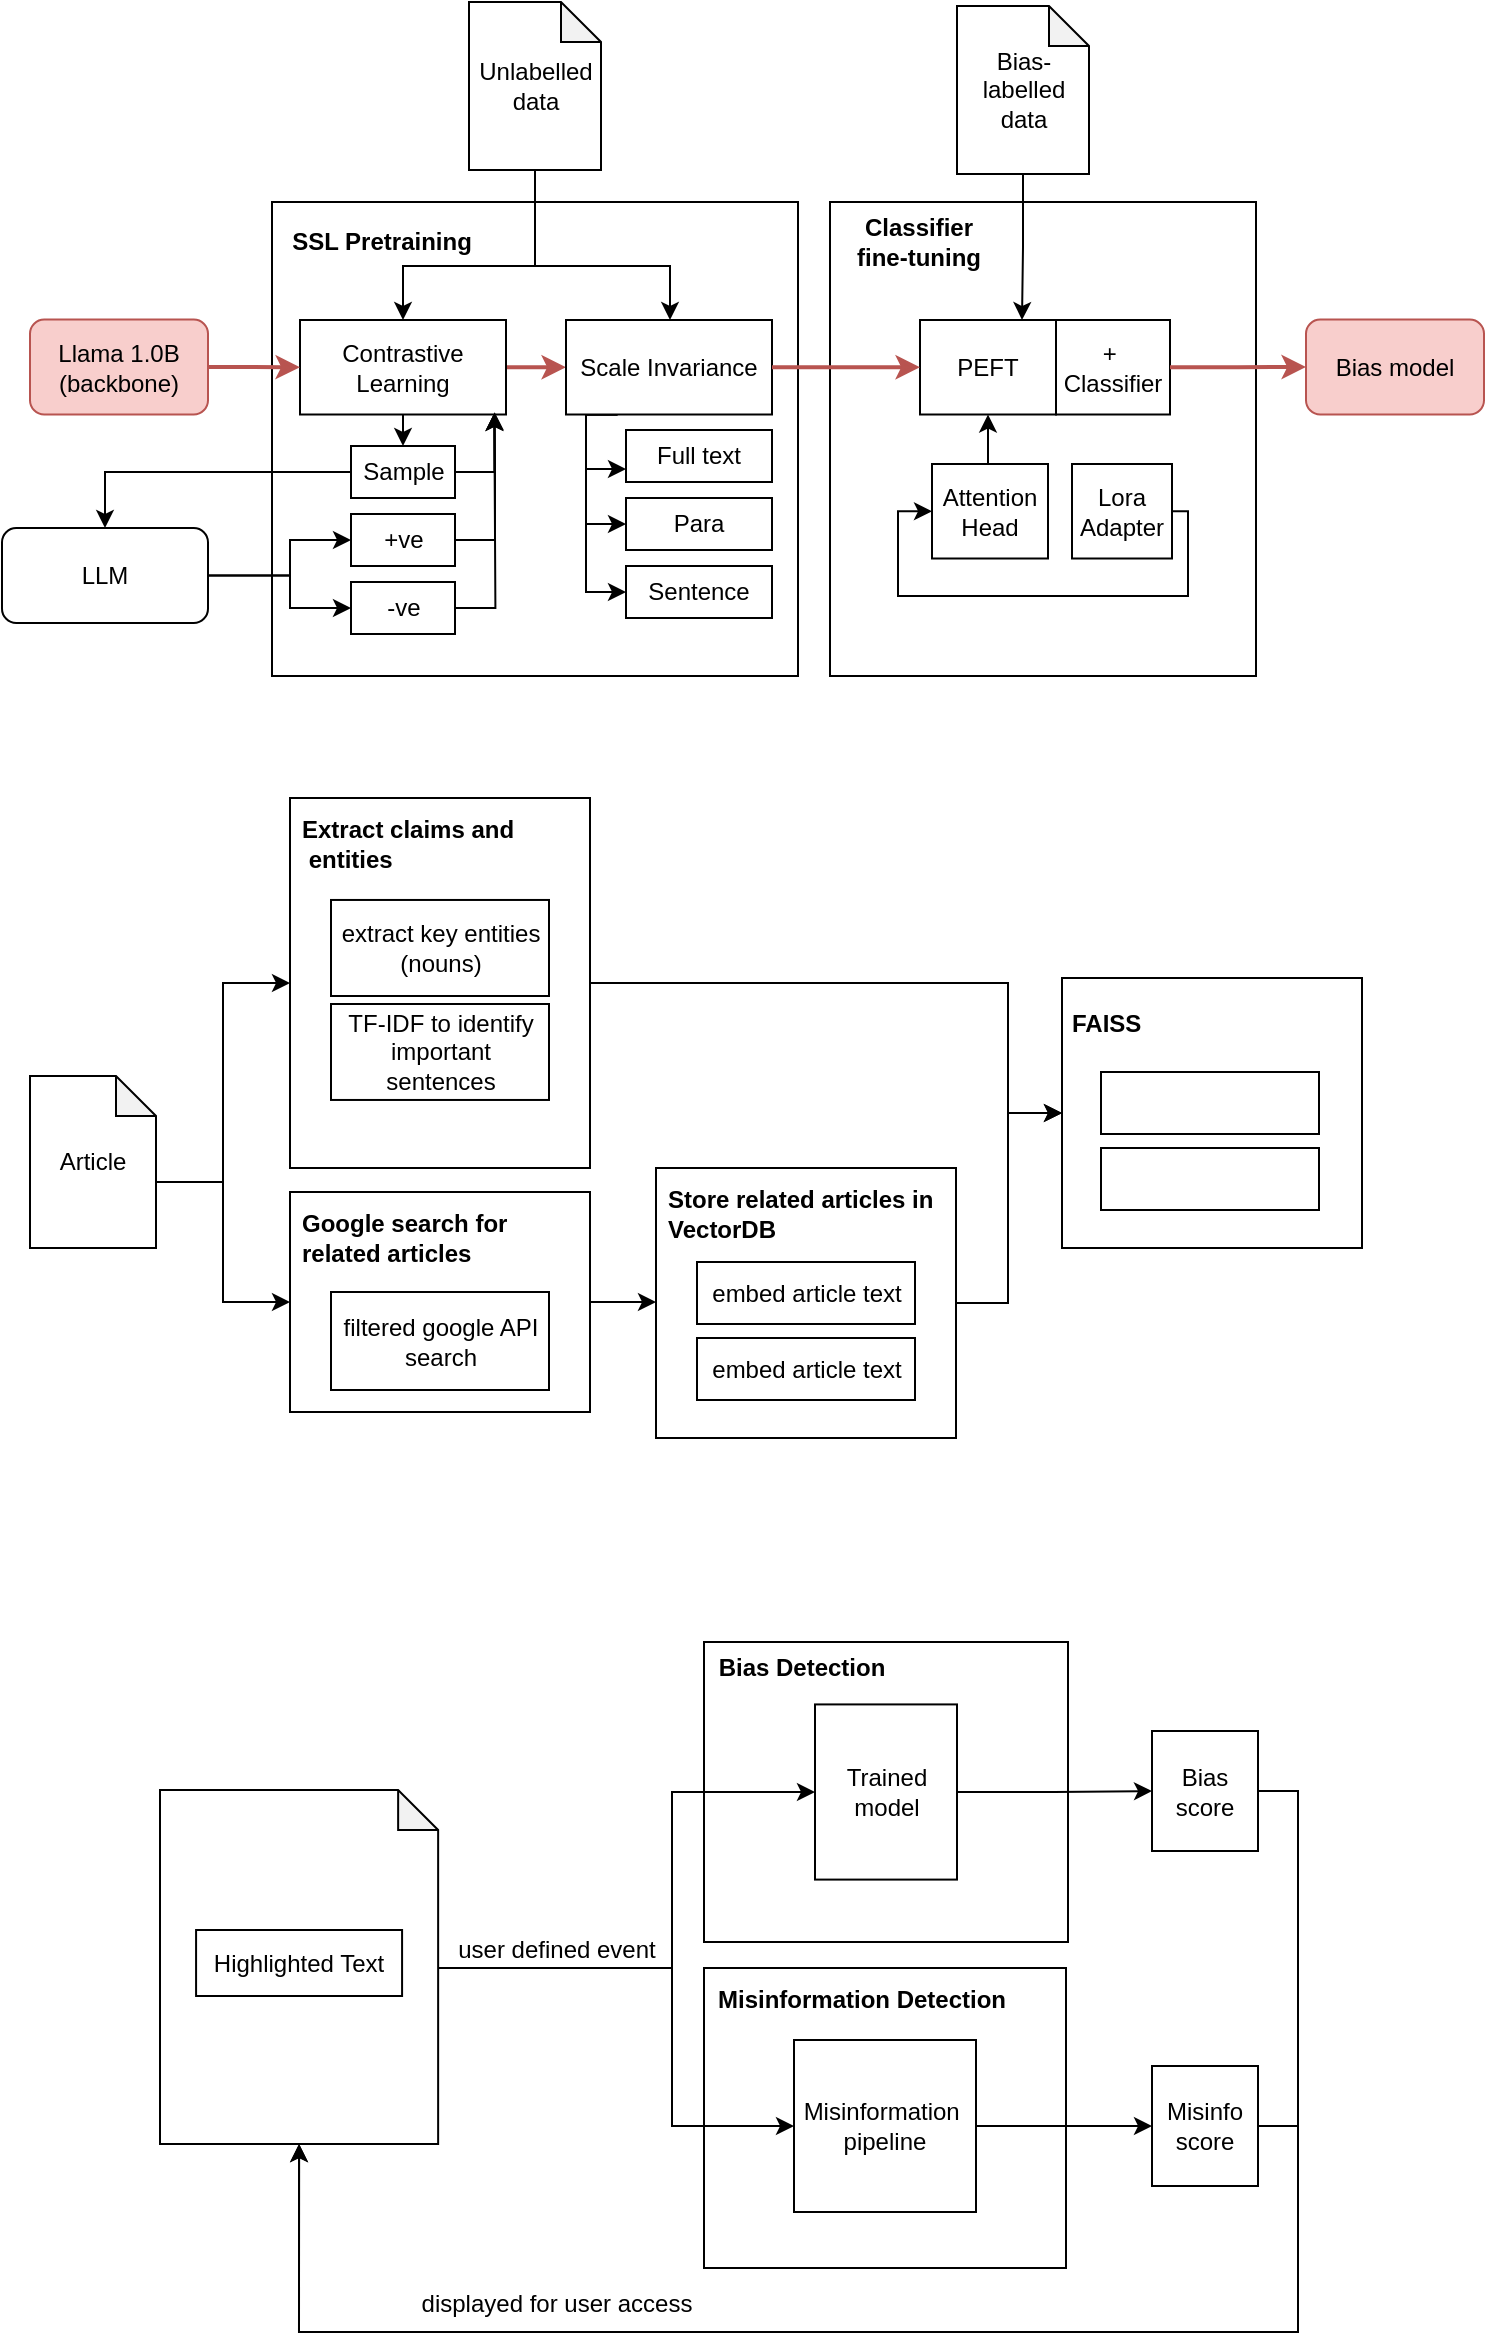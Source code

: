<mxfile version="26.0.16">
  <diagram name="Page-1" id="9Bia6ibFdOrg1GPMHm58">
    <mxGraphModel dx="1195" dy="643" grid="0" gridSize="10" guides="1" tooltips="1" connect="1" arrows="1" fold="1" page="0" pageScale="1" pageWidth="827" pageHeight="1169" math="0" shadow="0">
      <root>
        <mxCell id="0" />
        <mxCell id="1" parent="0" />
        <mxCell id="3uAdCKP51J_CVrvJTmnT-3" value="" style="group" parent="1" vertex="1" connectable="0">
          <mxGeometry x="176" y="165" width="263" height="237" as="geometry" />
        </mxCell>
        <mxCell id="3uAdCKP51J_CVrvJTmnT-1" value="" style="rounded=0;whiteSpace=wrap;html=1;" parent="3uAdCKP51J_CVrvJTmnT-3" vertex="1">
          <mxGeometry width="263" height="237" as="geometry" />
        </mxCell>
        <mxCell id="3uAdCKP51J_CVrvJTmnT-2" value="SSL Pretraining" style="text;html=1;align=center;verticalAlign=middle;whiteSpace=wrap;rounded=0;fontStyle=1" parent="3uAdCKP51J_CVrvJTmnT-3" vertex="1">
          <mxGeometry x="3.72" y="5" width="102.28" height="30" as="geometry" />
        </mxCell>
        <mxCell id="YknameOXMy4EFTPiAXg9-14" style="edgeStyle=orthogonalEdgeStyle;rounded=0;orthogonalLoop=1;jettySize=auto;html=1;exitX=1;exitY=0.5;exitDx=0;exitDy=0;entryX=0;entryY=0.5;entryDx=0;entryDy=0;fillColor=#f8cecc;strokeColor=#b85450;strokeWidth=2;" edge="1" parent="3uAdCKP51J_CVrvJTmnT-3" source="3uAdCKP51J_CVrvJTmnT-13" target="3uAdCKP51J_CVrvJTmnT-14">
          <mxGeometry relative="1" as="geometry" />
        </mxCell>
        <mxCell id="YknameOXMy4EFTPiAXg9-29" style="edgeStyle=orthogonalEdgeStyle;rounded=0;orthogonalLoop=1;jettySize=auto;html=1;exitX=0.5;exitY=1;exitDx=0;exitDy=0;entryX=0.5;entryY=0;entryDx=0;entryDy=0;" edge="1" parent="3uAdCKP51J_CVrvJTmnT-3" source="3uAdCKP51J_CVrvJTmnT-13" target="YknameOXMy4EFTPiAXg9-28">
          <mxGeometry relative="1" as="geometry" />
        </mxCell>
        <mxCell id="3uAdCKP51J_CVrvJTmnT-13" value="Contrastive Learning" style="rounded=0;whiteSpace=wrap;html=1;" parent="3uAdCKP51J_CVrvJTmnT-3" vertex="1">
          <mxGeometry x="14" y="59" width="103" height="47.25" as="geometry" />
        </mxCell>
        <mxCell id="YknameOXMy4EFTPiAXg9-8" style="edgeStyle=orthogonalEdgeStyle;rounded=0;orthogonalLoop=1;jettySize=auto;html=1;exitX=0.25;exitY=1;exitDx=0;exitDy=0;entryX=0;entryY=0.75;entryDx=0;entryDy=0;" edge="1" parent="3uAdCKP51J_CVrvJTmnT-3" source="3uAdCKP51J_CVrvJTmnT-14" target="YknameOXMy4EFTPiAXg9-3">
          <mxGeometry relative="1" as="geometry">
            <Array as="points">
              <mxPoint x="157" y="106" />
              <mxPoint x="157" y="134" />
            </Array>
          </mxGeometry>
        </mxCell>
        <mxCell id="YknameOXMy4EFTPiAXg9-10" style="edgeStyle=orthogonalEdgeStyle;rounded=0;orthogonalLoop=1;jettySize=auto;html=1;exitX=0.25;exitY=1;exitDx=0;exitDy=0;entryX=0;entryY=0.5;entryDx=0;entryDy=0;" edge="1" parent="3uAdCKP51J_CVrvJTmnT-3" source="3uAdCKP51J_CVrvJTmnT-14" target="YknameOXMy4EFTPiAXg9-7">
          <mxGeometry relative="1" as="geometry">
            <Array as="points">
              <mxPoint x="157" y="106" />
              <mxPoint x="157" y="195" />
            </Array>
          </mxGeometry>
        </mxCell>
        <mxCell id="YknameOXMy4EFTPiAXg9-11" style="edgeStyle=orthogonalEdgeStyle;rounded=0;orthogonalLoop=1;jettySize=auto;html=1;exitX=0.25;exitY=1;exitDx=0;exitDy=0;entryX=0;entryY=0.5;entryDx=0;entryDy=0;" edge="1" parent="3uAdCKP51J_CVrvJTmnT-3" source="3uAdCKP51J_CVrvJTmnT-14" target="YknameOXMy4EFTPiAXg9-6">
          <mxGeometry relative="1" as="geometry">
            <Array as="points">
              <mxPoint x="157" y="106" />
              <mxPoint x="157" y="161" />
            </Array>
          </mxGeometry>
        </mxCell>
        <mxCell id="3uAdCKP51J_CVrvJTmnT-14" value="Scale Invariance" style="rounded=0;whiteSpace=wrap;html=1;" parent="3uAdCKP51J_CVrvJTmnT-3" vertex="1">
          <mxGeometry x="147" y="59" width="103" height="47.25" as="geometry" />
        </mxCell>
        <mxCell id="YknameOXMy4EFTPiAXg9-3" value="Full text" style="rounded=0;whiteSpace=wrap;html=1;" vertex="1" parent="3uAdCKP51J_CVrvJTmnT-3">
          <mxGeometry x="177" y="114" width="73" height="26" as="geometry" />
        </mxCell>
        <mxCell id="YknameOXMy4EFTPiAXg9-6" value="Para" style="rounded=0;whiteSpace=wrap;html=1;" vertex="1" parent="3uAdCKP51J_CVrvJTmnT-3">
          <mxGeometry x="177" y="148" width="73" height="26" as="geometry" />
        </mxCell>
        <mxCell id="YknameOXMy4EFTPiAXg9-7" value="Sentence" style="rounded=0;whiteSpace=wrap;html=1;" vertex="1" parent="3uAdCKP51J_CVrvJTmnT-3">
          <mxGeometry x="177" y="182" width="73" height="26" as="geometry" />
        </mxCell>
        <mxCell id="YknameOXMy4EFTPiAXg9-51" style="edgeStyle=orthogonalEdgeStyle;rounded=0;orthogonalLoop=1;jettySize=auto;html=1;exitX=1;exitY=0.5;exitDx=0;exitDy=0;" edge="1" parent="3uAdCKP51J_CVrvJTmnT-3" source="YknameOXMy4EFTPiAXg9-28">
          <mxGeometry relative="1" as="geometry">
            <mxPoint x="111.167" y="105.444" as="targetPoint" />
          </mxGeometry>
        </mxCell>
        <mxCell id="YknameOXMy4EFTPiAXg9-28" value="Sample" style="rounded=0;whiteSpace=wrap;html=1;" vertex="1" parent="3uAdCKP51J_CVrvJTmnT-3">
          <mxGeometry x="39.5" y="122" width="52" height="26" as="geometry" />
        </mxCell>
        <mxCell id="YknameOXMy4EFTPiAXg9-45" value="+ve" style="rounded=0;whiteSpace=wrap;html=1;" vertex="1" parent="3uAdCKP51J_CVrvJTmnT-3">
          <mxGeometry x="39.5" y="156" width="52" height="26" as="geometry" />
        </mxCell>
        <mxCell id="YknameOXMy4EFTPiAXg9-50" style="edgeStyle=orthogonalEdgeStyle;rounded=0;orthogonalLoop=1;jettySize=auto;html=1;exitX=1;exitY=0.5;exitDx=0;exitDy=0;" edge="1" parent="3uAdCKP51J_CVrvJTmnT-3" source="YknameOXMy4EFTPiAXg9-46">
          <mxGeometry relative="1" as="geometry">
            <mxPoint x="111.167" y="105.444" as="targetPoint" />
          </mxGeometry>
        </mxCell>
        <mxCell id="YknameOXMy4EFTPiAXg9-46" value="-ve" style="rounded=0;whiteSpace=wrap;html=1;" vertex="1" parent="3uAdCKP51J_CVrvJTmnT-3">
          <mxGeometry x="39.5" y="190" width="52" height="26" as="geometry" />
        </mxCell>
        <mxCell id="YknameOXMy4EFTPiAXg9-49" style="edgeStyle=orthogonalEdgeStyle;rounded=0;orthogonalLoop=1;jettySize=auto;html=1;exitX=1;exitY=0.5;exitDx=0;exitDy=0;entryX=0.945;entryY=0.975;entryDx=0;entryDy=0;entryPerimeter=0;" edge="1" parent="3uAdCKP51J_CVrvJTmnT-3" source="YknameOXMy4EFTPiAXg9-45" target="3uAdCKP51J_CVrvJTmnT-13">
          <mxGeometry relative="1" as="geometry" />
        </mxCell>
        <mxCell id="3uAdCKP51J_CVrvJTmnT-6" value="" style="group" parent="1" vertex="1" connectable="0">
          <mxGeometry x="455" y="165" width="263" height="237" as="geometry" />
        </mxCell>
        <mxCell id="3uAdCKP51J_CVrvJTmnT-7" value="" style="rounded=0;whiteSpace=wrap;html=1;" parent="3uAdCKP51J_CVrvJTmnT-6" vertex="1">
          <mxGeometry width="213" height="237" as="geometry" />
        </mxCell>
        <mxCell id="3uAdCKP51J_CVrvJTmnT-8" value="&lt;b&gt;Classifier fine-tuning&lt;/b&gt;" style="text;html=1;align=center;verticalAlign=middle;whiteSpace=wrap;rounded=0;" parent="3uAdCKP51J_CVrvJTmnT-6" vertex="1">
          <mxGeometry x="3.72" y="5" width="81.28" height="30" as="geometry" />
        </mxCell>
        <mxCell id="YknameOXMy4EFTPiAXg9-55" value="PEFT" style="rounded=0;whiteSpace=wrap;html=1;" vertex="1" parent="3uAdCKP51J_CVrvJTmnT-6">
          <mxGeometry x="45" y="59" width="68" height="47.25" as="geometry" />
        </mxCell>
        <mxCell id="YknameOXMy4EFTPiAXg9-58" value="+&amp;nbsp;&lt;div&gt;Classifier&lt;/div&gt;" style="rounded=0;whiteSpace=wrap;html=1;" vertex="1" parent="3uAdCKP51J_CVrvJTmnT-6">
          <mxGeometry x="113" y="59" width="57" height="47.25" as="geometry" />
        </mxCell>
        <mxCell id="YknameOXMy4EFTPiAXg9-65" value="" style="group" vertex="1" connectable="0" parent="3uAdCKP51J_CVrvJTmnT-6">
          <mxGeometry x="82" y="131" width="108" height="47.25" as="geometry" />
        </mxCell>
        <mxCell id="YknameOXMy4EFTPiAXg9-60" value="Lora Adapter" style="rounded=0;whiteSpace=wrap;html=1;" vertex="1" parent="YknameOXMy4EFTPiAXg9-65">
          <mxGeometry x="39" width="50" height="47.25" as="geometry" />
        </mxCell>
        <mxCell id="YknameOXMy4EFTPiAXg9-61" value="Attention Head" style="rounded=0;whiteSpace=wrap;html=1;" vertex="1" parent="YknameOXMy4EFTPiAXg9-65">
          <mxGeometry x="-31" width="58" height="47.25" as="geometry" />
        </mxCell>
        <mxCell id="YknameOXMy4EFTPiAXg9-63" style="edgeStyle=orthogonalEdgeStyle;rounded=0;orthogonalLoop=1;jettySize=auto;html=1;exitX=1;exitY=0.5;exitDx=0;exitDy=0;entryX=0;entryY=0.5;entryDx=0;entryDy=0;" edge="1" parent="YknameOXMy4EFTPiAXg9-65" source="YknameOXMy4EFTPiAXg9-60" target="YknameOXMy4EFTPiAXg9-61">
          <mxGeometry relative="1" as="geometry">
            <Array as="points">
              <mxPoint x="97" y="24" />
              <mxPoint x="97" y="66" />
              <mxPoint x="-48" y="66" />
              <mxPoint x="-48" y="24" />
            </Array>
          </mxGeometry>
        </mxCell>
        <mxCell id="Vy3Y-UkOtOBgE4EE4kc7-1" value="" style="edgeStyle=orthogonalEdgeStyle;rounded=0;orthogonalLoop=1;jettySize=auto;html=1;exitX=0.5;exitY=0;exitDx=0;exitDy=0;entryX=0.5;entryY=1;entryDx=0;entryDy=0;" edge="1" parent="3uAdCKP51J_CVrvJTmnT-6" source="YknameOXMy4EFTPiAXg9-61" target="YknameOXMy4EFTPiAXg9-55">
          <mxGeometry relative="1" as="geometry">
            <Array as="points" />
          </mxGeometry>
        </mxCell>
        <mxCell id="YknameOXMy4EFTPiAXg9-1" style="edgeStyle=orthogonalEdgeStyle;rounded=0;orthogonalLoop=1;jettySize=auto;html=1;exitX=0.5;exitY=1;exitDx=0;exitDy=0;exitPerimeter=0;entryX=0.5;entryY=0;entryDx=0;entryDy=0;" edge="1" parent="1" source="3uAdCKP51J_CVrvJTmnT-9" target="3uAdCKP51J_CVrvJTmnT-13">
          <mxGeometry relative="1" as="geometry">
            <Array as="points">
              <mxPoint x="307" y="197" />
              <mxPoint x="241" y="197" />
            </Array>
          </mxGeometry>
        </mxCell>
        <mxCell id="YknameOXMy4EFTPiAXg9-2" style="edgeStyle=orthogonalEdgeStyle;rounded=0;orthogonalLoop=1;jettySize=auto;html=1;exitX=0.5;exitY=1;exitDx=0;exitDy=0;exitPerimeter=0;" edge="1" parent="1" source="3uAdCKP51J_CVrvJTmnT-9" target="3uAdCKP51J_CVrvJTmnT-14">
          <mxGeometry relative="1" as="geometry">
            <Array as="points">
              <mxPoint x="307" y="197" />
              <mxPoint x="375" y="197" />
            </Array>
          </mxGeometry>
        </mxCell>
        <mxCell id="3uAdCKP51J_CVrvJTmnT-9" value="Unlabelled data" style="shape=note;whiteSpace=wrap;html=1;backgroundOutline=1;darkOpacity=0.05;size=20;" parent="1" vertex="1">
          <mxGeometry x="274.5" y="65" width="66" height="84" as="geometry" />
        </mxCell>
        <mxCell id="YknameOXMy4EFTPiAXg9-56" style="edgeStyle=orthogonalEdgeStyle;rounded=0;orthogonalLoop=1;jettySize=auto;html=1;exitX=0.5;exitY=1;exitDx=0;exitDy=0;exitPerimeter=0;entryX=0.75;entryY=0;entryDx=0;entryDy=0;" edge="1" parent="1" source="3uAdCKP51J_CVrvJTmnT-10" target="YknameOXMy4EFTPiAXg9-55">
          <mxGeometry relative="1" as="geometry" />
        </mxCell>
        <mxCell id="3uAdCKP51J_CVrvJTmnT-10" value="Bias-labelled data" style="shape=note;whiteSpace=wrap;html=1;backgroundOutline=1;darkOpacity=0.05;size=20;" parent="1" vertex="1">
          <mxGeometry x="518.5" y="67" width="66" height="84" as="geometry" />
        </mxCell>
        <mxCell id="YknameOXMy4EFTPiAXg9-47" style="edgeStyle=orthogonalEdgeStyle;rounded=0;orthogonalLoop=1;jettySize=auto;html=1;exitX=1;exitY=0.5;exitDx=0;exitDy=0;entryX=0;entryY=0.5;entryDx=0;entryDy=0;" edge="1" parent="1" source="3uAdCKP51J_CVrvJTmnT-12" target="YknameOXMy4EFTPiAXg9-45">
          <mxGeometry relative="1" as="geometry">
            <Array as="points">
              <mxPoint x="185" y="352" />
              <mxPoint x="185" y="334" />
            </Array>
          </mxGeometry>
        </mxCell>
        <mxCell id="YknameOXMy4EFTPiAXg9-48" style="edgeStyle=orthogonalEdgeStyle;rounded=0;orthogonalLoop=1;jettySize=auto;html=1;exitX=1;exitY=0.5;exitDx=0;exitDy=0;entryX=0;entryY=0.5;entryDx=0;entryDy=0;" edge="1" parent="1" source="3uAdCKP51J_CVrvJTmnT-12" target="YknameOXMy4EFTPiAXg9-46">
          <mxGeometry relative="1" as="geometry">
            <Array as="points">
              <mxPoint x="185" y="352" />
              <mxPoint x="185" y="368" />
            </Array>
          </mxGeometry>
        </mxCell>
        <mxCell id="3uAdCKP51J_CVrvJTmnT-12" value="LLM" style="rounded=1;whiteSpace=wrap;html=1;" parent="1" vertex="1">
          <mxGeometry x="41" y="328" width="103" height="47.5" as="geometry" />
        </mxCell>
        <mxCell id="YknameOXMy4EFTPiAXg9-13" style="edgeStyle=orthogonalEdgeStyle;rounded=0;orthogonalLoop=1;jettySize=auto;html=1;exitX=1;exitY=0.5;exitDx=0;exitDy=0;entryX=0;entryY=0.5;entryDx=0;entryDy=0;fillColor=#f8cecc;strokeColor=#b85450;strokeWidth=2;" edge="1" parent="1" source="YknameOXMy4EFTPiAXg9-12" target="3uAdCKP51J_CVrvJTmnT-13">
          <mxGeometry relative="1" as="geometry" />
        </mxCell>
        <mxCell id="YknameOXMy4EFTPiAXg9-12" value="Llama 1.0B (backbone)" style="rounded=1;whiteSpace=wrap;html=1;fillColor=#f8cecc;strokeColor=#b85450;" vertex="1" parent="1">
          <mxGeometry x="55" y="223.75" width="89" height="47.5" as="geometry" />
        </mxCell>
        <mxCell id="YknameOXMy4EFTPiAXg9-30" style="edgeStyle=orthogonalEdgeStyle;rounded=0;orthogonalLoop=1;jettySize=auto;html=1;exitX=0;exitY=0.5;exitDx=0;exitDy=0;entryX=0.5;entryY=0;entryDx=0;entryDy=0;" edge="1" parent="1" source="YknameOXMy4EFTPiAXg9-28" target="3uAdCKP51J_CVrvJTmnT-12">
          <mxGeometry relative="1" as="geometry">
            <Array as="points">
              <mxPoint x="93" y="300" />
            </Array>
          </mxGeometry>
        </mxCell>
        <mxCell id="YknameOXMy4EFTPiAXg9-52" value="" style="group" vertex="1" connectable="0" parent="1">
          <mxGeometry x="392" y="885" width="263" height="150" as="geometry" />
        </mxCell>
        <mxCell id="YknameOXMy4EFTPiAXg9-53" value="" style="rounded=0;whiteSpace=wrap;html=1;" vertex="1" parent="YknameOXMy4EFTPiAXg9-52">
          <mxGeometry width="182" height="150.0" as="geometry" />
        </mxCell>
        <mxCell id="YknameOXMy4EFTPiAXg9-54" value="&lt;b&gt;Bias Detection&lt;/b&gt;" style="text;html=1;align=center;verticalAlign=middle;whiteSpace=wrap;rounded=0;" vertex="1" parent="YknameOXMy4EFTPiAXg9-52">
          <mxGeometry x="3.72" y="3.165" width="90.28" height="18.987" as="geometry" />
        </mxCell>
        <mxCell id="YknameOXMy4EFTPiAXg9-74" value="Trained model" style="rounded=0;whiteSpace=wrap;html=1;" vertex="1" parent="YknameOXMy4EFTPiAXg9-52">
          <mxGeometry x="55.5" y="31.208" width="71" height="87.584" as="geometry" />
        </mxCell>
        <mxCell id="YknameOXMy4EFTPiAXg9-57" style="edgeStyle=orthogonalEdgeStyle;rounded=0;orthogonalLoop=1;jettySize=auto;html=1;exitX=1;exitY=0.5;exitDx=0;exitDy=0;entryX=0;entryY=0.5;entryDx=0;entryDy=0;fillColor=#f8cecc;strokeColor=#b85450;strokeWidth=2;" edge="1" parent="1" source="3uAdCKP51J_CVrvJTmnT-14" target="YknameOXMy4EFTPiAXg9-55">
          <mxGeometry relative="1" as="geometry">
            <Array as="points">
              <mxPoint x="449" y="248" />
              <mxPoint x="449" y="248" />
            </Array>
          </mxGeometry>
        </mxCell>
        <mxCell id="YknameOXMy4EFTPiAXg9-66" value="" style="group" vertex="1" connectable="0" parent="1">
          <mxGeometry x="392" y="1048" width="181" height="150" as="geometry" />
        </mxCell>
        <mxCell id="YknameOXMy4EFTPiAXg9-67" value="" style="rounded=0;whiteSpace=wrap;html=1;" vertex="1" parent="YknameOXMy4EFTPiAXg9-66">
          <mxGeometry width="181" height="150" as="geometry" />
        </mxCell>
        <mxCell id="YknameOXMy4EFTPiAXg9-68" value="&lt;b&gt;Misinformation Detection&lt;/b&gt;" style="text;html=1;align=center;verticalAlign=middle;whiteSpace=wrap;rounded=0;" vertex="1" parent="YknameOXMy4EFTPiAXg9-66">
          <mxGeometry x="2.56" y="2.23" width="152.44" height="27.77" as="geometry" />
        </mxCell>
        <mxCell id="YknameOXMy4EFTPiAXg9-79" value="Misinformation&amp;nbsp;&lt;div&gt;pipeline&lt;/div&gt;" style="rounded=0;whiteSpace=wrap;html=1;" vertex="1" parent="YknameOXMy4EFTPiAXg9-66">
          <mxGeometry x="45" y="36" width="91" height="86" as="geometry" />
        </mxCell>
        <mxCell id="YknameOXMy4EFTPiAXg9-71" style="edgeStyle=orthogonalEdgeStyle;rounded=0;orthogonalLoop=1;jettySize=auto;html=1;exitX=1;exitY=0.5;exitDx=0;exitDy=0;entryX=0;entryY=0.5;entryDx=0;entryDy=0;" edge="1" parent="1" source="YknameOXMy4EFTPiAXg9-70" target="YknameOXMy4EFTPiAXg9-74">
          <mxGeometry relative="1" as="geometry">
            <Array as="points">
              <mxPoint x="241" y="1048" />
              <mxPoint x="376" y="1048" />
              <mxPoint x="376" y="960" />
            </Array>
          </mxGeometry>
        </mxCell>
        <mxCell id="YknameOXMy4EFTPiAXg9-72" style="edgeStyle=orthogonalEdgeStyle;rounded=0;orthogonalLoop=1;jettySize=auto;html=1;exitX=1;exitY=0.5;exitDx=0;exitDy=0;entryX=0;entryY=0.5;entryDx=0;entryDy=0;" edge="1" parent="1" source="YknameOXMy4EFTPiAXg9-70" target="YknameOXMy4EFTPiAXg9-79">
          <mxGeometry relative="1" as="geometry">
            <Array as="points">
              <mxPoint x="241" y="1048" />
              <mxPoint x="376" y="1048" />
              <mxPoint x="376" y="1127" />
            </Array>
          </mxGeometry>
        </mxCell>
        <mxCell id="YknameOXMy4EFTPiAXg9-73" value="" style="group" vertex="1" connectable="0" parent="1">
          <mxGeometry x="120" y="959" width="139.07" height="177" as="geometry" />
        </mxCell>
        <mxCell id="YknameOXMy4EFTPiAXg9-69" value="" style="shape=note;whiteSpace=wrap;html=1;backgroundOutline=1;darkOpacity=0.05;size=20;align=center;" vertex="1" parent="YknameOXMy4EFTPiAXg9-73">
          <mxGeometry width="139.07" height="177" as="geometry" />
        </mxCell>
        <mxCell id="YknameOXMy4EFTPiAXg9-70" value="Highlighted Text" style="rounded=0;whiteSpace=wrap;html=1;" vertex="1" parent="YknameOXMy4EFTPiAXg9-73">
          <mxGeometry x="18.04" y="70" width="103" height="33" as="geometry" />
        </mxCell>
        <mxCell id="YknameOXMy4EFTPiAXg9-77" value="Bias score" style="rounded=0;whiteSpace=wrap;html=1;" vertex="1" parent="1">
          <mxGeometry x="616" y="929.5" width="53" height="60" as="geometry" />
        </mxCell>
        <mxCell id="YknameOXMy4EFTPiAXg9-75" style="edgeStyle=orthogonalEdgeStyle;rounded=0;orthogonalLoop=1;jettySize=auto;html=1;exitX=1;exitY=0.5;exitDx=0;exitDy=0;entryX=0;entryY=0.5;entryDx=0;entryDy=0;" edge="1" parent="1" source="YknameOXMy4EFTPiAXg9-74" target="YknameOXMy4EFTPiAXg9-77">
          <mxGeometry relative="1" as="geometry">
            <mxPoint x="612.571" y="959.286" as="targetPoint" />
          </mxGeometry>
        </mxCell>
        <mxCell id="YknameOXMy4EFTPiAXg9-78" value="Misinfo score" style="rounded=0;whiteSpace=wrap;html=1;" vertex="1" parent="1">
          <mxGeometry x="616" y="1097" width="53" height="60" as="geometry" />
        </mxCell>
        <mxCell id="YknameOXMy4EFTPiAXg9-80" value="Bias model" style="rounded=1;whiteSpace=wrap;html=1;fillColor=#f8cecc;strokeColor=#b85450;" vertex="1" parent="1">
          <mxGeometry x="693" y="223.75" width="89" height="47.5" as="geometry" />
        </mxCell>
        <mxCell id="YknameOXMy4EFTPiAXg9-81" style="edgeStyle=orthogonalEdgeStyle;rounded=0;orthogonalLoop=1;jettySize=auto;html=1;exitX=1;exitY=0.5;exitDx=0;exitDy=0;entryX=0;entryY=0.5;entryDx=0;entryDy=0;strokeWidth=2;fillColor=#f8cecc;strokeColor=#b85450;" edge="1" parent="1" source="YknameOXMy4EFTPiAXg9-58" target="YknameOXMy4EFTPiAXg9-80">
          <mxGeometry relative="1" as="geometry" />
        </mxCell>
        <mxCell id="YknameOXMy4EFTPiAXg9-82" style="edgeStyle=orthogonalEdgeStyle;rounded=0;orthogonalLoop=1;jettySize=auto;html=1;exitX=1;exitY=0.5;exitDx=0;exitDy=0;entryX=0;entryY=0.5;entryDx=0;entryDy=0;" edge="1" parent="1" source="YknameOXMy4EFTPiAXg9-79" target="YknameOXMy4EFTPiAXg9-78">
          <mxGeometry relative="1" as="geometry" />
        </mxCell>
        <mxCell id="YknameOXMy4EFTPiAXg9-83" value="user defined event" style="text;html=1;align=center;verticalAlign=middle;resizable=0;points=[];autosize=1;strokeColor=none;fillColor=none;" vertex="1" parent="1">
          <mxGeometry x="259.07" y="1026" width="117" height="26" as="geometry" />
        </mxCell>
        <mxCell id="YknameOXMy4EFTPiAXg9-84" style="edgeStyle=orthogonalEdgeStyle;rounded=0;orthogonalLoop=1;jettySize=auto;html=1;exitX=1;exitY=0.5;exitDx=0;exitDy=0;entryX=0.5;entryY=1;entryDx=0;entryDy=0;entryPerimeter=0;" edge="1" parent="1" source="YknameOXMy4EFTPiAXg9-77" target="YknameOXMy4EFTPiAXg9-69">
          <mxGeometry relative="1" as="geometry">
            <Array as="points">
              <mxPoint x="689" y="960" />
              <mxPoint x="689" y="1230" />
              <mxPoint x="190" y="1230" />
            </Array>
          </mxGeometry>
        </mxCell>
        <mxCell id="YknameOXMy4EFTPiAXg9-85" style="edgeStyle=orthogonalEdgeStyle;rounded=0;orthogonalLoop=1;jettySize=auto;html=1;exitX=1;exitY=0.5;exitDx=0;exitDy=0;entryX=0.5;entryY=1;entryDx=0;entryDy=0;entryPerimeter=0;" edge="1" parent="1" source="YknameOXMy4EFTPiAXg9-78" target="YknameOXMy4EFTPiAXg9-69">
          <mxGeometry relative="1" as="geometry">
            <Array as="points">
              <mxPoint x="689" y="1127" />
              <mxPoint x="689" y="1230" />
              <mxPoint x="190" y="1230" />
            </Array>
          </mxGeometry>
        </mxCell>
        <mxCell id="YknameOXMy4EFTPiAXg9-86" value="displayed for user access" style="text;html=1;align=center;verticalAlign=middle;resizable=0;points=[];autosize=1;strokeColor=none;fillColor=none;" vertex="1" parent="1">
          <mxGeometry x="241.07" y="1203" width="153" height="26" as="geometry" />
        </mxCell>
        <mxCell id="YknameOXMy4EFTPiAXg9-110" value="" style="group" vertex="1" connectable="0" parent="1">
          <mxGeometry x="185" y="463" width="150" height="185" as="geometry" />
        </mxCell>
        <mxCell id="YknameOXMy4EFTPiAXg9-106" value="" style="rounded=0;whiteSpace=wrap;html=1;" vertex="1" parent="YknameOXMy4EFTPiAXg9-110">
          <mxGeometry width="150" height="185" as="geometry" />
        </mxCell>
        <mxCell id="YknameOXMy4EFTPiAXg9-109" value="&lt;span style=&quot;text-wrap-mode: nowrap;&quot;&gt;&lt;b&gt;Extract claims and&lt;/b&gt;&lt;/span&gt;&lt;div&gt;&lt;span style=&quot;text-wrap-mode: nowrap;&quot;&gt;&lt;b&gt;&amp;nbsp;entities&lt;/b&gt;&lt;/span&gt;&lt;/div&gt;" style="text;html=1;align=left;verticalAlign=middle;whiteSpace=wrap;rounded=0;fontStyle=0" vertex="1" parent="YknameOXMy4EFTPiAXg9-110">
          <mxGeometry x="3.99" y="2.47" width="142.01" height="41.53" as="geometry" />
        </mxCell>
        <mxCell id="YknameOXMy4EFTPiAXg9-131" value="extract key entities&lt;br&gt;(nouns)" style="rounded=0;whiteSpace=wrap;html=1;" vertex="1" parent="YknameOXMy4EFTPiAXg9-110">
          <mxGeometry x="20.5" y="50.98" width="109" height="48.02" as="geometry" />
        </mxCell>
        <mxCell id="YknameOXMy4EFTPiAXg9-132" value="TF-IDF to identify important sentences" style="rounded=0;whiteSpace=wrap;html=1;" vertex="1" parent="YknameOXMy4EFTPiAXg9-110">
          <mxGeometry x="20.5" y="103" width="109" height="47.98" as="geometry" />
        </mxCell>
        <mxCell id="YknameOXMy4EFTPiAXg9-111" value="" style="group" vertex="1" connectable="0" parent="1">
          <mxGeometry x="185" y="637" width="150" height="225" as="geometry" />
        </mxCell>
        <mxCell id="YknameOXMy4EFTPiAXg9-112" value="" style="rounded=0;whiteSpace=wrap;html=1;" vertex="1" parent="YknameOXMy4EFTPiAXg9-111">
          <mxGeometry y="23" width="150" height="110" as="geometry" />
        </mxCell>
        <mxCell id="YknameOXMy4EFTPiAXg9-113" value="&lt;span style=&quot;text-wrap-mode: nowrap;&quot;&gt;&lt;b&gt;Google search for&amp;nbsp;&lt;/b&gt;&lt;/span&gt;&lt;div&gt;&lt;span style=&quot;text-wrap-mode: nowrap;&quot;&gt;&lt;b&gt;related articles&amp;nbsp;&lt;/b&gt;&lt;/span&gt;&lt;/div&gt;" style="text;html=1;align=left;verticalAlign=middle;whiteSpace=wrap;rounded=0;fontStyle=0" vertex="1" parent="YknameOXMy4EFTPiAXg9-111">
          <mxGeometry x="3.993" y="26" width="142.014" height="40" as="geometry" />
        </mxCell>
        <mxCell id="YknameOXMy4EFTPiAXg9-133" value="filtered google API search" style="rounded=0;whiteSpace=wrap;html=1;" vertex="1" parent="YknameOXMy4EFTPiAXg9-111">
          <mxGeometry x="20.5" y="73" width="109" height="49" as="geometry" />
        </mxCell>
        <mxCell id="YknameOXMy4EFTPiAXg9-114" value="" style="group" vertex="1" connectable="0" parent="1">
          <mxGeometry x="55" y="602" width="63" height="86" as="geometry" />
        </mxCell>
        <mxCell id="YknameOXMy4EFTPiAXg9-115" value="Article" style="shape=note;whiteSpace=wrap;html=1;backgroundOutline=1;darkOpacity=0.05;size=20;align=center;" vertex="1" parent="YknameOXMy4EFTPiAXg9-114">
          <mxGeometry width="63" height="86" as="geometry" />
        </mxCell>
        <mxCell id="YknameOXMy4EFTPiAXg9-117" style="edgeStyle=orthogonalEdgeStyle;rounded=0;orthogonalLoop=1;jettySize=auto;html=1;exitX=0;exitY=0;exitDx=63;exitDy=53;exitPerimeter=0;entryX=0;entryY=0.5;entryDx=0;entryDy=0;" edge="1" parent="1" source="YknameOXMy4EFTPiAXg9-115" target="YknameOXMy4EFTPiAXg9-106">
          <mxGeometry relative="1" as="geometry" />
        </mxCell>
        <mxCell id="YknameOXMy4EFTPiAXg9-118" style="edgeStyle=orthogonalEdgeStyle;rounded=0;orthogonalLoop=1;jettySize=auto;html=1;exitX=0;exitY=0;exitDx=63;exitDy=53;entryX=0;entryY=0.5;entryDx=0;entryDy=0;exitPerimeter=0;" edge="1" parent="1" source="YknameOXMy4EFTPiAXg9-115" target="YknameOXMy4EFTPiAXg9-112">
          <mxGeometry relative="1" as="geometry" />
        </mxCell>
        <mxCell id="YknameOXMy4EFTPiAXg9-119" value="" style="group" vertex="1" connectable="0" parent="1">
          <mxGeometry x="413" y="625" width="150" height="225" as="geometry" />
        </mxCell>
        <mxCell id="YknameOXMy4EFTPiAXg9-120" value="" style="rounded=0;whiteSpace=wrap;html=1;" vertex="1" parent="YknameOXMy4EFTPiAXg9-119">
          <mxGeometry x="-45" y="23" width="150" height="135" as="geometry" />
        </mxCell>
        <mxCell id="YknameOXMy4EFTPiAXg9-121" value="&lt;span style=&quot;text-wrap-mode: nowrap;&quot;&gt;&lt;b&gt;Store related articles in&amp;nbsp;&lt;/b&gt;&lt;/span&gt;&lt;div&gt;&lt;span style=&quot;text-wrap-mode: nowrap;&quot;&gt;&lt;b&gt;VectorDB&lt;/b&gt;&lt;/span&gt;&lt;/div&gt;" style="text;html=1;align=left;verticalAlign=middle;whiteSpace=wrap;rounded=0;fontStyle=0" vertex="1" parent="YknameOXMy4EFTPiAXg9-119">
          <mxGeometry x="-41.007" y="26" width="142.014" height="40" as="geometry" />
        </mxCell>
        <mxCell id="YknameOXMy4EFTPiAXg9-135" value="embed article text" style="rounded=0;whiteSpace=wrap;html=1;" vertex="1" parent="YknameOXMy4EFTPiAXg9-119">
          <mxGeometry x="-24.5" y="70" width="109" height="31" as="geometry" />
        </mxCell>
        <mxCell id="YknameOXMy4EFTPiAXg9-140" value="embed article text" style="rounded=0;whiteSpace=wrap;html=1;" vertex="1" parent="YknameOXMy4EFTPiAXg9-119">
          <mxGeometry x="-24.5" y="108" width="109" height="31" as="geometry" />
        </mxCell>
        <mxCell id="YknameOXMy4EFTPiAXg9-122" style="edgeStyle=orthogonalEdgeStyle;rounded=0;orthogonalLoop=1;jettySize=auto;html=1;exitX=1;exitY=0.5;exitDx=0;exitDy=0;entryX=0;entryY=0.5;entryDx=0;entryDy=0;" edge="1" parent="1" source="YknameOXMy4EFTPiAXg9-112" target="YknameOXMy4EFTPiAXg9-120">
          <mxGeometry relative="1" as="geometry" />
        </mxCell>
        <mxCell id="YknameOXMy4EFTPiAXg9-129" style="edgeStyle=orthogonalEdgeStyle;rounded=0;orthogonalLoop=1;jettySize=auto;html=1;exitX=1;exitY=0.5;exitDx=0;exitDy=0;entryX=0;entryY=0.5;entryDx=0;entryDy=0;" edge="1" parent="1" source="YknameOXMy4EFTPiAXg9-120" target="YknameOXMy4EFTPiAXg9-142">
          <mxGeometry relative="1" as="geometry">
            <mxPoint x="578" y="716" as="targetPoint" />
            <Array as="points">
              <mxPoint x="544" y="716" />
              <mxPoint x="544" y="621" />
            </Array>
          </mxGeometry>
        </mxCell>
        <mxCell id="YknameOXMy4EFTPiAXg9-141" value="" style="group" vertex="1" connectable="0" parent="1">
          <mxGeometry x="571" y="553" width="150" height="225" as="geometry" />
        </mxCell>
        <mxCell id="YknameOXMy4EFTPiAXg9-142" value="" style="rounded=0;whiteSpace=wrap;html=1;" vertex="1" parent="YknameOXMy4EFTPiAXg9-141">
          <mxGeometry width="150" height="135" as="geometry" />
        </mxCell>
        <mxCell id="YknameOXMy4EFTPiAXg9-143" value="&lt;span style=&quot;text-wrap-mode: nowrap;&quot;&gt;&lt;b&gt;FAISS&amp;nbsp;&lt;/b&gt;&lt;/span&gt;" style="text;html=1;align=left;verticalAlign=middle;whiteSpace=wrap;rounded=0;fontStyle=0" vertex="1" parent="YknameOXMy4EFTPiAXg9-141">
          <mxGeometry x="2.993" y="3" width="142.014" height="40" as="geometry" />
        </mxCell>
        <mxCell id="YknameOXMy4EFTPiAXg9-144" value="" style="rounded=0;whiteSpace=wrap;html=1;" vertex="1" parent="YknameOXMy4EFTPiAXg9-141">
          <mxGeometry x="19.5" y="47" width="109" height="31" as="geometry" />
        </mxCell>
        <mxCell id="YknameOXMy4EFTPiAXg9-145" value="" style="rounded=0;whiteSpace=wrap;html=1;" vertex="1" parent="YknameOXMy4EFTPiAXg9-141">
          <mxGeometry x="19.5" y="85" width="109" height="31" as="geometry" />
        </mxCell>
        <mxCell id="YknameOXMy4EFTPiAXg9-146" style="edgeStyle=orthogonalEdgeStyle;rounded=0;orthogonalLoop=1;jettySize=auto;html=1;exitX=1;exitY=0.5;exitDx=0;exitDy=0;entryX=0;entryY=0.5;entryDx=0;entryDy=0;" edge="1" parent="1" source="YknameOXMy4EFTPiAXg9-106" target="YknameOXMy4EFTPiAXg9-142">
          <mxGeometry relative="1" as="geometry">
            <Array as="points">
              <mxPoint x="544" y="556" />
              <mxPoint x="544" y="621" />
            </Array>
          </mxGeometry>
        </mxCell>
      </root>
    </mxGraphModel>
  </diagram>
</mxfile>
